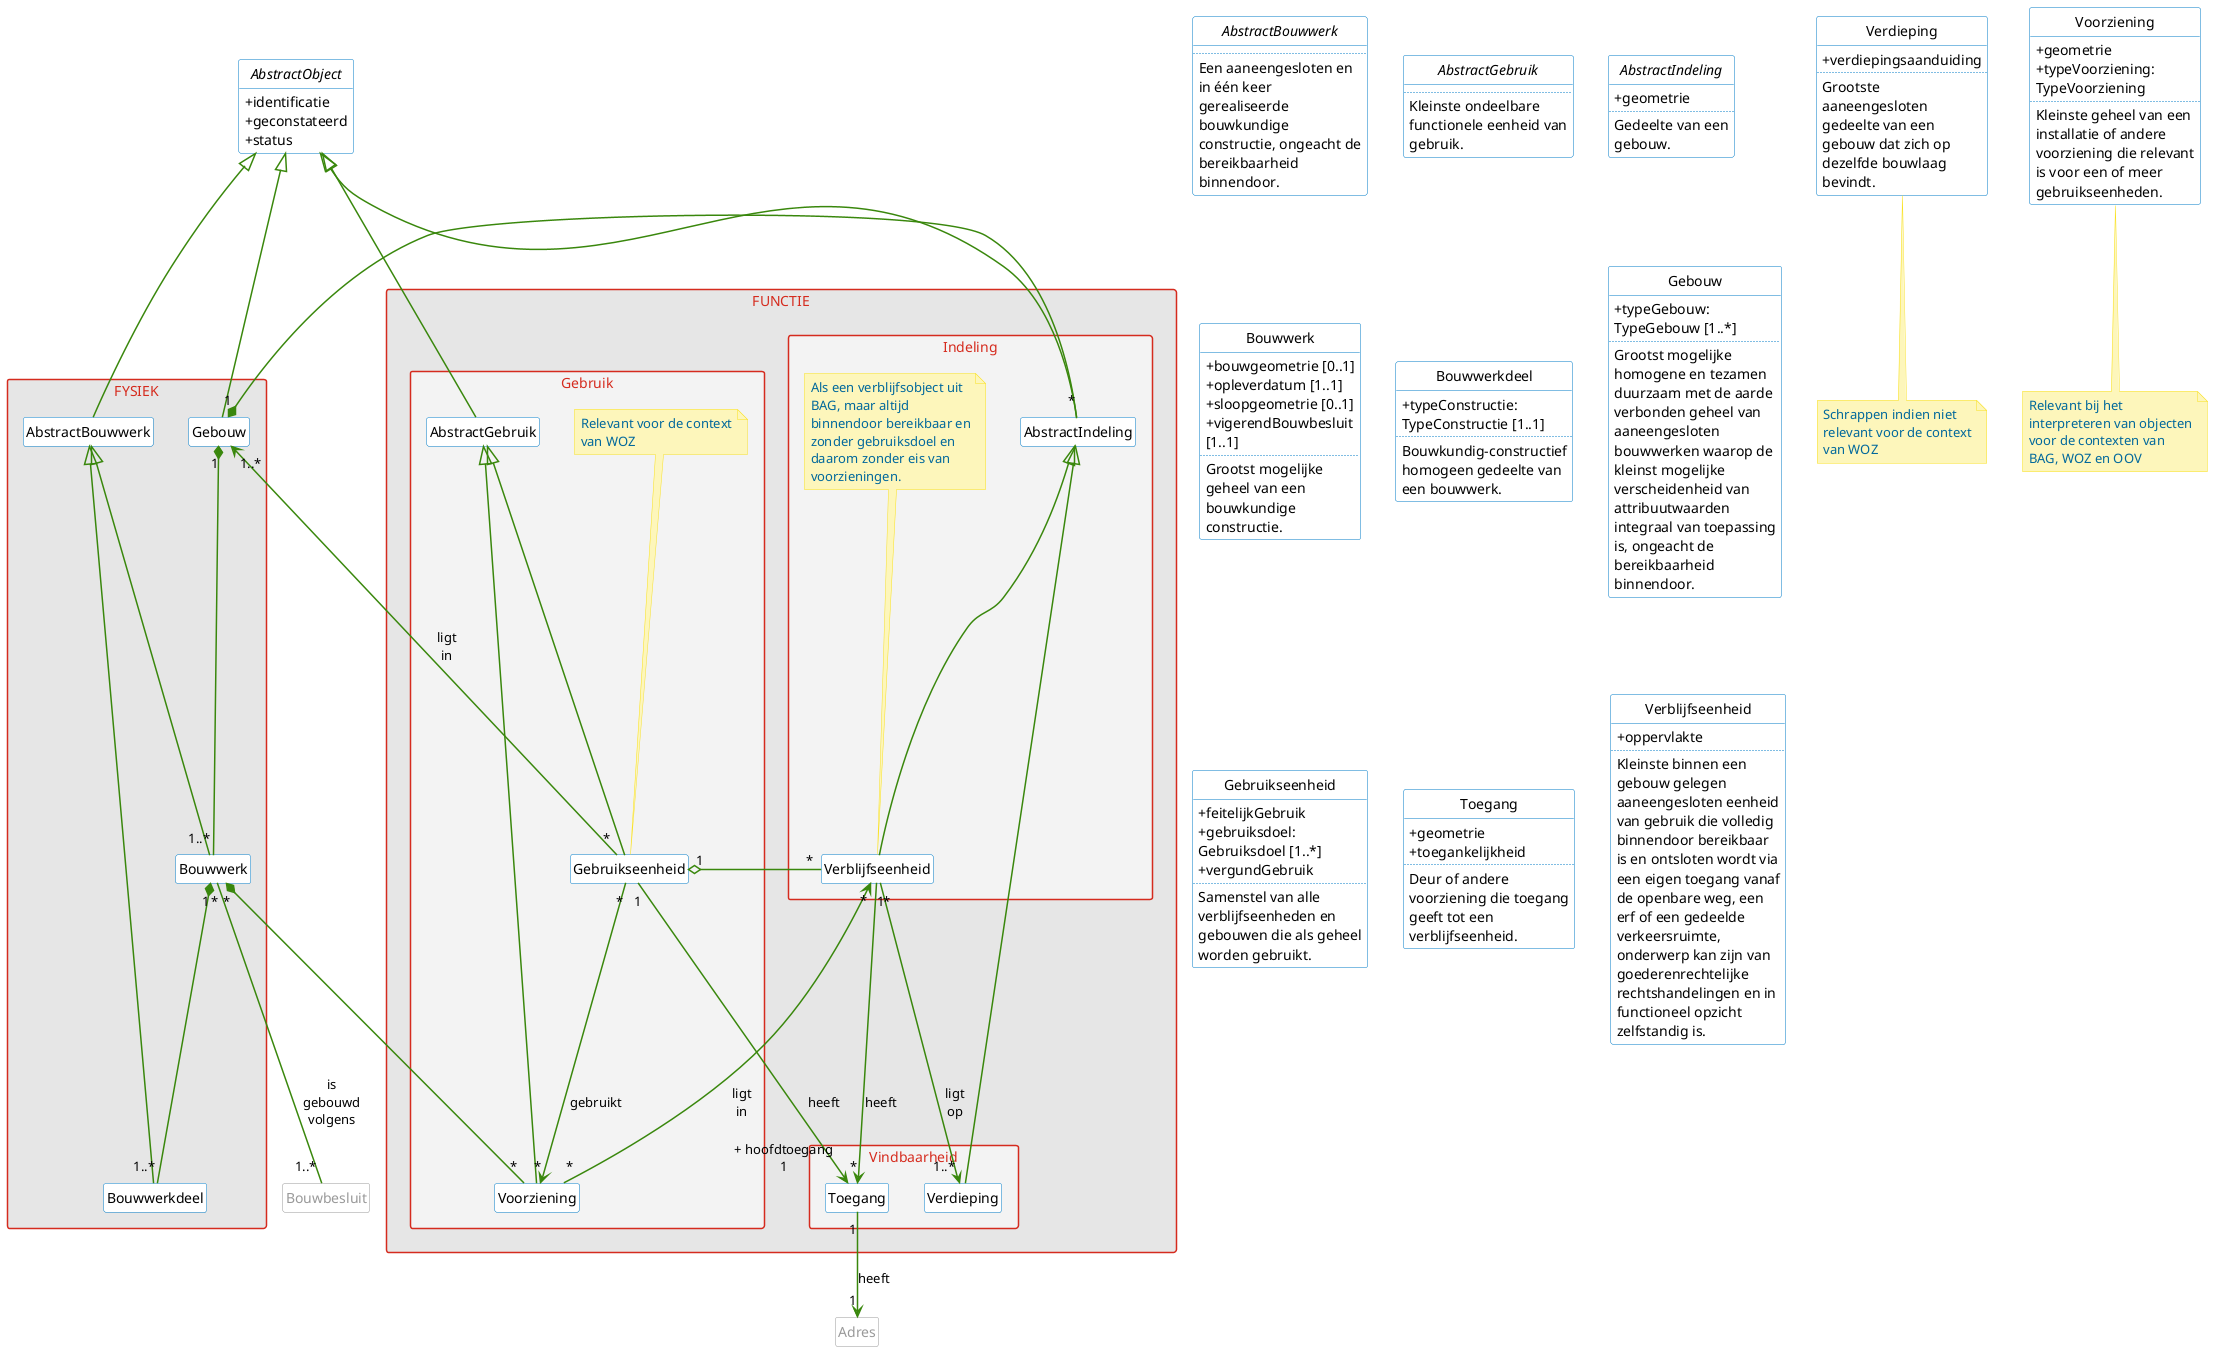 @startuml

' --------v-v-v-v-v-v-v-v--------
' https://www.rijkshuisstijl.nl/organisatiespecifieke-richtlijnen/ministerie-van-binnenlandse-zaken-en-koninkrijksrelaties/deelidentiteit-kerndepartement-bzk
' https://www.rijkshuisstijl.nl/basiselementen/basiselementen-online/online-kleuren
'
' # Communicatiekleuren
' Het kerndepartement van BZK heeft uit het kleurenpalet van de rijkshuisstijl drie kleuren (elk met tint1 / tint2) gekozen:
' - Rijksoverheid hemelblauw #007bc7 (#b2d7ee/#d9ebf7)
' - Rijksoverheid rood #d52b1e (#f2bfbb/#f9dfdd)
' - Rijksoverheid groen #39870c (#c3dbb6/#e1eddb)
' Het gebruik van deze kleuren in combinatie met veel wit wordt gestimuleerd.
'
' # Tinten voor achtergrondkaders, grafieken en tabellen
' Voor achtergrondkaders, grafieken en tabellen kunnen 7 neutrale grijstinten of tinten van een communicatiekleur in stappen van 20% worden toegepast. Voor tekstachtergrond wordt grijstint1 of communicatiekleur tint2 aanbevolen om aan de contrasteisen voor een goede leesbaarheid te voldoen.
'
' Rijksoverheid grijs 1 #f3f3f3
' Rijksoverheid grijs 2 #e6e6e6
' Rijksoverheid grijs 3 #cccccc
' Rijksoverheid grijs 4 #b4b4b4
' Rijksoverheid grijs 5 #999999
' Rijksoverheid grijs 6 #696969
' Rijksoverheid grijs 7 #535353

' skinparam linetype ortho
' skinparam linetype polyline
' --------^-^-^-^-^-^-^-^--------

skinparam WrapWidth 165

skinparam Shadowing false

skinparam classAttributeIconSize 0

skinparam class {
    ArrowColor #39870c
'     ArrowMessageAlignment center
    ArrowThickness 1.5
    BackgroundColor #ffffff
    BorderColor #007bc7
    BorderColor<<extern>> #999999
    FontColor<<extern>> #999999
'     FontName RijksoverheidSansText
'     StereotypeFontStyle italic
}

skinparam note {
    BackgroundColor #fdf6bb
    BorderColor #f9e11e
    FontColor #01689b
'     FontName RijksoverheidSansText
}

skinparam package {
    BorderColor #d52b1e
    FontColor #d52b1e
'     FontName RijksoverheidSansText
    FontStyle normal
    Style rectangle
}

hide empty members

hide circle

hide stereotype

' hide AbstractObject

hide MetaObject

package "FYSIEK" #e6e6e6 {
    class AbstractBouwwerk {
    }
    class Gebouw {
    }
    class Bouwwerk {
    }
    class Bouwwerkdeel {
    }
}

package "FUNCTIE" #e6e6e6 {
    package "Gebruik" #f3f3f3 {
        class AbstractGebruik {
        }
        class Gebruikseenheid {
        }
        class Voorziening {
        }
        note top of Gebruikseenheid : Relevant voor de context van WOZ
    }
    package "Indeling" #f3f3f3 {
        class AbstractIndeling {
        }
        class Verblijfseenheid {
        }
        note top of Verblijfseenheid : Als een verblijfsobject uit BAG, maar altijd binnendoor bereikbaar en zonder gebruiksdoel en daarom zonder eis van voorzieningen.

    }
    package "Vindbaarheid" #f3f3f3 {
        class Toegang {
        }
        class Verdieping {
        }
    }
}

' package "Representatie" #e6e6e6 {
'     class AbstractRepresentatie {
'     }
'     class GebouwRepresentatie {
'     }
'     class GebruikseenheidRepresentatie {
'     }
' '     class VerblijfseenheidRepresentatie {
' '     }
' }

' together {
'     class AbstractObject
'     class MetaObject
' }

' together {
'     class Adres
'     class Bouwbesluit
' }

' together {
'     class AbstractBouwwerk
'     class Bouwwerk
'     class Bouwwerkdeel
' }

' together {
'     class Gebruikseenheid
'     class Verblijfseenheid
' }

' together {
'     class Verblijfseenheid
'     class Verdieping
' }

AbstractObject <|-- AbstractBouwwerk
AbstractObject <|-- AbstractIndeling
AbstractObject <|-- Gebouw
AbstractObject <|-- AbstractGebruik
AbstractObject "1" <- "1..*" MetaObject
AbstractGebruik <|-- Gebruikseenheid
AbstractGebruik <|-- Voorziening
AbstractBouwwerk <|-- Bouwwerk
AbstractBouwwerk <|-- Bouwwerkdeel
Gebouw "1" *-- "1..*" Bouwwerk
Gebruikseenheid "*" --> "*" Voorziening : gebruikt
Bouwwerk "1" *-- "1..*" Bouwwerkdeel
Gebruikseenheid "*" --> "1..*" Gebouw : ligt\nin
Gebruikseenheid "1" o-- "*" Verblijfseenheid
Bouwwerk "*" *-- "*" Voorziening
Bouwwerk "*" -- "1..*" Bouwbesluit : is\ngebouwd\nvolgens
Verblijfseenheid "*" <-- "*" Voorziening : ligt\nin
Verblijfseenheid "*" --> "1..*" Verdieping : ligt\nop
AbstractIndeling <|-- Verdieping
AbstractIndeling <|-- Verblijfseenheid
Gebouw "1" *-- "*" AbstractIndeling
Gebruikseenheid "1" --> "+ hoofdtoegang\n1" Toegang : heeft
Verblijfseenheid "1" --> "*" Toegang : heeft
Toegang "1" --> "1" Adres : heeft
' Gebouw "1" <|-- "1..*" GebouwRepresentatie
' AbstractRepresentatie <|-- GebouwRepresentatie
' Gebruikseenheid "1" <|-- "1..*" GebruikseenheidRepresentatie
' AbstractRepresentatie <|-- GebruikseenheidRepresentatie
' ' Verblijfseenheid "1" <|-- "1..*" VerblijfseenheidRepresentatie
' ' AbstractRepresentatie <|-- VerblijfseenheidRepresentatie

abstract class AbstractBouwwerk << Objecttype >> {
    ..
    Een aaneengesloten en in één keer gerealiseerde bouwkundige constructie, ongeacht de bereikbaarheid binnendoor.
}

abstract class AbstractGebruik << Objecttype >> {
    ..
    Kleinste ondeelbare functionele eenheid van gebruik.
}

abstract class AbstractObject << Objecttype >> {
    + identificatie
    + geconstateerd
    + status
}

abstract class AbstractIndeling << Objecttype >> {
    + geometrie
    ..
    Gedeelte van een gebouw.
}

class Adres << extern >> {
}

class Bouwwerk << Objecttype >> {
    + bouwgeometrie [0..1]
    + opleverdatum [1..1]
    + sloopgeometrie [0..1]
    + vigerendBouwbesluit [1..1]
    ..
    Grootst mogelijke geheel van een bouwkundige constructie.
}

class Bouwwerkdeel << Objecttype >> {
    + typeConstructie: TypeConstructie [1..1]
    ..
    Bouwkundig-constructief homogeen gedeelte van een bouwwerk.
}

class Gebouw << Objecttype >> {
    + typeGebouw: TypeGebouw [1..*]
    ..
    Grootst mogelijke homogene en tezamen duurzaam met de aarde verbonden geheel van aaneengesloten bouwwerken waarop de kleinst mogelijke verscheidenheid van attribuutwaarden integraal van toepassing is, ongeacht de bereikbaarheid binnendoor.
}

class Gebruikseenheid << Objecttype >> {
    + feitelijkGebruik
    + gebruiksdoel: Gebruiksdoel [1..*]
    + vergundGebruik
    ..
    Samenstel van alle verblijfseenheden en gebouwen die als geheel worden gebruikt.
}

class MetaObject << extern >> {
'     + typeMetagegeven: TypeMetagegeven
'     + waarde
}

class Bouwbesluit << extern >> {
}

class Toegang << Objecttype >> {
    + geometrie
    + toegankelijkheid
    ..
    Deur of andere voorziening die toegang geeft tot een verblijfseenheid.
}

class Verblijfseenheid << Objecttype >> {
    + oppervlakte
    ..
    Kleinste binnen een gebouw gelegen aaneengesloten eenheid van gebruik die volledig binnendoor bereikbaar is en ontsloten wordt via een eigen toegang vanaf de openbare weg, een erf of een gedeelde verkeersruimte, onderwerp kan zijn van goederenrechtelijke rechtshandelingen en in functioneel opzicht zelfstandig is.
}

' ----vvvv---- representatie ----
' abstract class AbstractRepresentatie << Objecttype >> {
'     + geometrie
'     + levelOfDetail: LevelOfDetail [1..1]
'     + schaal: Schaalbereik [1..1]
'     ..
'     Authentieke gegeneraliseerde
'     representatie van een object.
' }
'
' class GebouwRepresentatie << Objecttype >> {
'     ..
'     Authentieke gegeneraliseerde
'     representatie van een Gebouw.
' }
'
' ' class VerblijfseenheidRepresentatie << Objecttype >> {
' '     ..
' '     Authentieke gegeneraliseerde
' '     representatie van een
' '     Verblijfseenheid.
' ' }
'
' class GebruikseenheidRepresentatie << Objecttype >> {
'     ..
'     Authentieke gegeneraliseerde
'     representatie van een
'     Gebruikseenheid.
' }
' ----^^^^---- representatie ----

class Verdieping << Objecttype >> <<Vrijwillig>> {
    + verdiepingsaanduiding
    ..
    Grootste aaneengesloten gedeelte van een gebouw dat zich op dezelfde bouwlaag bevindt.
}

note bottom of Verdieping : Schrappen indien niet relevant voor de context van WOZ

class Voorziening << Objecttype >> {
'     + gedeeldeVoorziening
    + geometrie
    + typeVoorziening: TypeVoorziening
    ..
    Kleinste geheel van een installatie of andere voorziening die relevant is voor een of meer gebruikseenheden.
}

note bottom of Voorziening : Relevant bij het interpreteren van objecten voor de contexten van BAG, WOZ en OOV

@enduml

